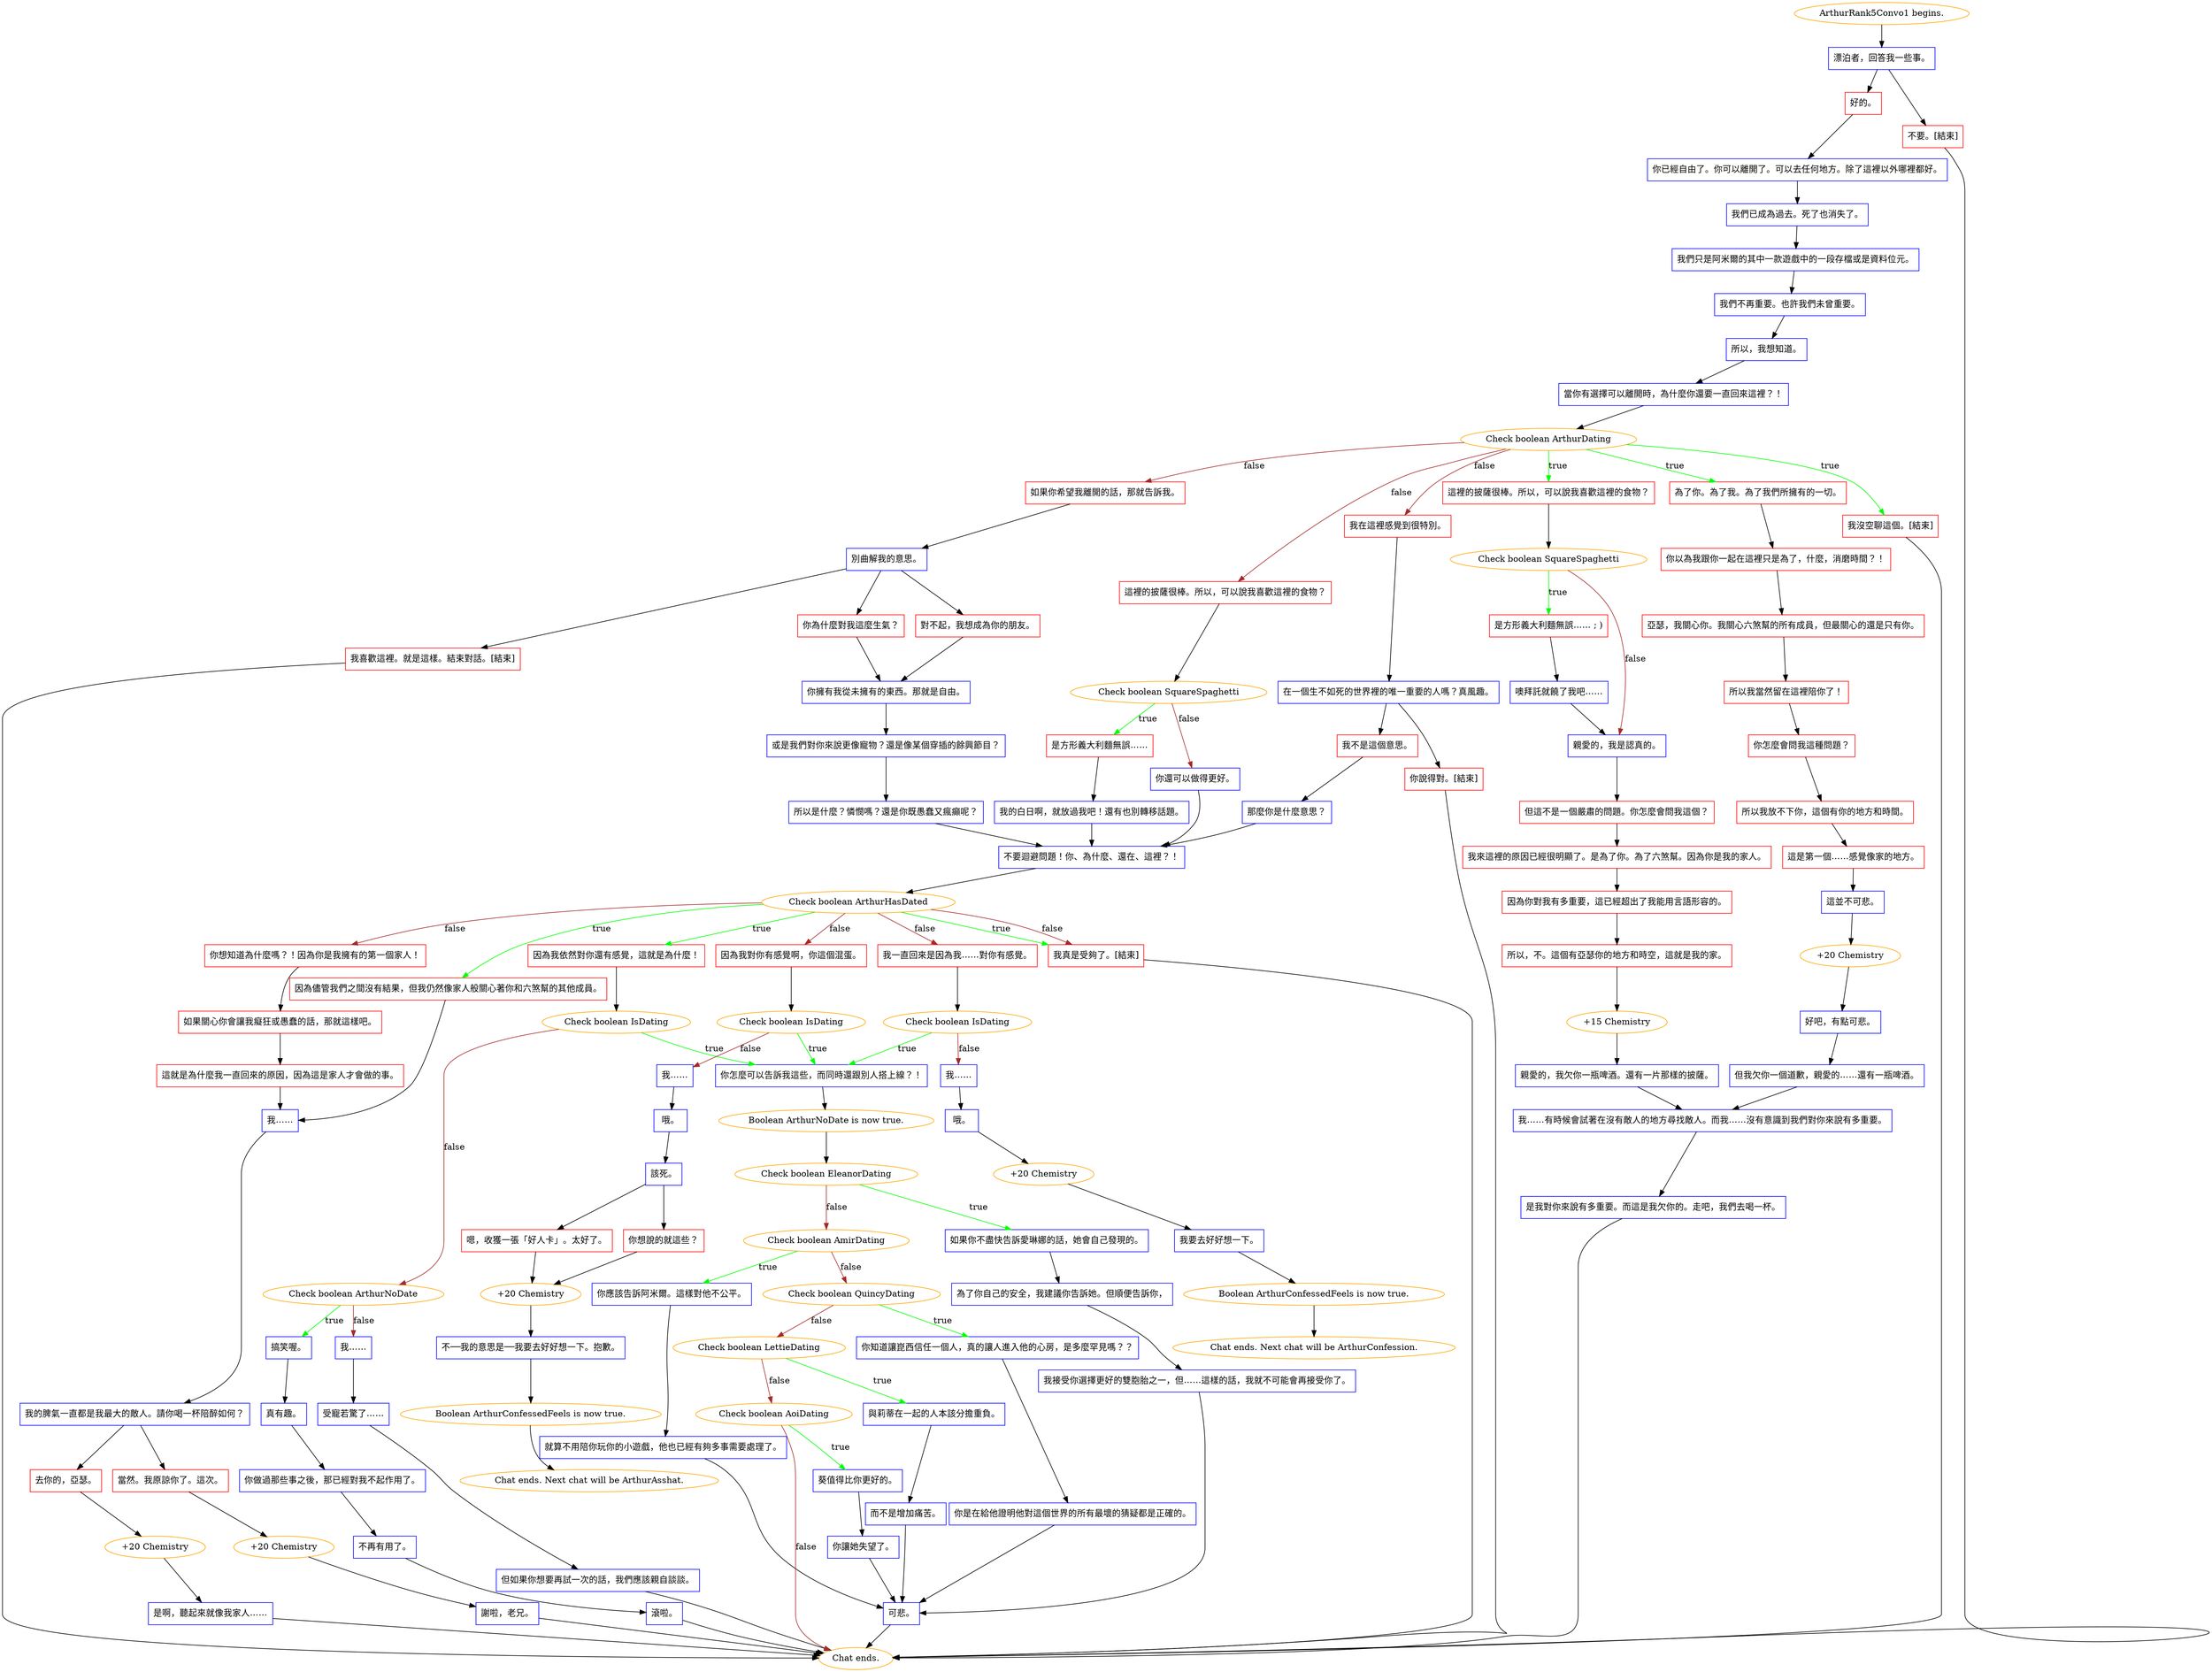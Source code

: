 digraph {
	"ArthurRank5Convo1 begins." [color=orange];
		"ArthurRank5Convo1 begins." -> j1172116496;
	j1172116496 [label="漂泊者，回答我一些事。",shape=box,color=blue];
		j1172116496 -> j2016835228;
		j1172116496 -> j999909405;
	j2016835228 [label="好的。",shape=box,color=red];
		j2016835228 -> j2795877017;
	j999909405 [label="不要。[結束]",shape=box,color=red];
		j999909405 -> "Chat ends.";
	j2795877017 [label="你已經自由了。你可以離開了。可以去任何地方。除了這裡以外哪裡都好。",shape=box,color=blue];
		j2795877017 -> j2122502554;
	"Chat ends." [color=orange];
	j2122502554 [label="我們已成為過去。死了也消失了。",shape=box,color=blue];
		j2122502554 -> j750502893;
	j750502893 [label="我們只是阿米爾的其中一款遊戲中的一段存檔或是資料位元。",shape=box,color=blue];
		j750502893 -> j1595783651;
	j1595783651 [label="我們不再重要。也許我們未曾重要。",shape=box,color=blue];
		j1595783651 -> j3830983876;
	j3830983876 [label="所以，我想知道。",shape=box,color=blue];
		j3830983876 -> j2140988049;
	j2140988049 [label="當你有選擇可以離開時，為什麼你還要一直回來這裡？！",shape=box,color=blue];
		j2140988049 -> j171613394;
	j171613394 [label="Check boolean ArthurDating",color=orange];
		j171613394 -> j4020715802 [label=true,color=green];
		j171613394 -> j1432368254 [label=true,color=green];
		j171613394 -> j1929338602 [label=true,color=green];
		j171613394 -> j1705512506 [label=false,color=brown];
		j171613394 -> j1020746393 [label=false,color=brown];
		j171613394 -> j1401245107 [label=false,color=brown];
	j4020715802 [label="這裡的披薩很棒。所以，可以說我喜歡這裡的食物？",shape=box,color=red];
		j4020715802 -> j2678399235;
	j1432368254 [label="為了你。為了我。為了我們所擁有的一切。",shape=box,color=red];
		j1432368254 -> j1988429111;
	j1929338602 [label="我沒空聊這個。[結束]",shape=box,color=red];
		j1929338602 -> "Chat ends.";
	j1705512506 [label="我在這裡感覺到很特別。",shape=box,color=red];
		j1705512506 -> j342532734;
	j1020746393 [label="這裡的披薩很棒。所以，可以說我喜歡這裡的食物？",shape=box,color=red];
		j1020746393 -> j2637784598;
	j1401245107 [label="如果你希望我離開的話，那就告訴我。",shape=box,color=red];
		j1401245107 -> j2166157783;
	j2678399235 [label="Check boolean SquareSpaghetti",color=orange];
		j2678399235 -> j4115351680 [label=true,color=green];
		j2678399235 -> j4018104652 [label=false,color=brown];
	j1988429111 [label="你以為我跟你一起在這裡只是為了，什麼，消磨時間？！",shape=box,color=red];
		j1988429111 -> j2641260222;
	j342532734 [label="在一個生不如死的世界裡的唯一重要的人嗎？真風趣。",shape=box,color=blue];
		j342532734 -> j2207894796;
		j342532734 -> j1401530020;
	j2637784598 [label="Check boolean SquareSpaghetti",color=orange];
		j2637784598 -> j847530799 [label=true,color=green];
		j2637784598 -> j3076741979 [label=false,color=brown];
	j2166157783 [label="別曲解我的意思。",shape=box,color=blue];
		j2166157783 -> j3983806344;
		j2166157783 -> j1897947720;
		j2166157783 -> j1038602826;
	j4115351680 [label="是方形義大利麵無誤…… ; )",shape=box,color=red];
		j4115351680 -> j2997921267;
	j4018104652 [label="親愛的，我是認真的。",shape=box,color=blue];
		j4018104652 -> j1778710239;
	j2641260222 [label="亞瑟，我關心你。我關心六煞幫的所有成員，但最關心的還是只有你。",shape=box,color=red];
		j2641260222 -> j2329736475;
	j2207894796 [label="我不是這個意思。",shape=box,color=red];
		j2207894796 -> j3037517344;
	j1401530020 [label="你說得對。[結束]",shape=box,color=red];
		j1401530020 -> "Chat ends.";
	j847530799 [label="是方形義大利麵無誤……",shape=box,color=red];
		j847530799 -> j2788037477;
	j3076741979 [label="你還可以做得更好。",shape=box,color=blue];
		j3076741979 -> j2676424696;
	j3983806344 [label="我喜歡這裡。就是這樣。結束對話。[結束]",shape=box,color=red];
		j3983806344 -> "Chat ends.";
	j1897947720 [label="你為什麼對我這麼生氣？",shape=box,color=red];
		j1897947720 -> j39276798;
	j1038602826 [label="對不起，我想成為你的朋友。",shape=box,color=red];
		j1038602826 -> j39276798;
	j2997921267 [label="噢拜託就饒了我吧……",shape=box,color=blue];
		j2997921267 -> j4018104652;
	j1778710239 [label="但這不是一個嚴肅的問題。你怎麼會問我這個？",shape=box,color=red];
		j1778710239 -> j683299263;
	j2329736475 [label="所以我當然留在這裡陪你了！",shape=box,color=red];
		j2329736475 -> j3477770666;
	j3037517344 [label="那麼你是什麼意思？",shape=box,color=blue];
		j3037517344 -> j2676424696;
	j2788037477 [label="我的白日啊，就放過我吧！還有也別轉移話題。",shape=box,color=blue];
		j2788037477 -> j2676424696;
	j2676424696 [label="不要迴避問題！你、為什麼、還在、這裡？！",shape=box,color=blue];
		j2676424696 -> j3958076909;
	j39276798 [label="你擁有我從未擁有的東西。那就是自由。",shape=box,color=blue];
		j39276798 -> j2495045516;
	j683299263 [label="我來這裡的原因已經很明顯了。是為了你。為了六煞幫。因為你是我的家人。",shape=box,color=red];
		j683299263 -> j3008806962;
	j3477770666 [label="你怎麼會問我這種問題？",shape=box,color=red];
		j3477770666 -> j2842238029;
	j3958076909 [label="Check boolean ArthurHasDated",color=orange];
		j3958076909 -> j3930365320 [label=true,color=green];
		j3958076909 -> j1893364255 [label=true,color=green];
		j3958076909 -> j2298030222 [label=true,color=green];
		j3958076909 -> j1202009773 [label=false,color=brown];
		j3958076909 -> j2255951505 [label=false,color=brown];
		j3958076909 -> j44850762 [label=false,color=brown];
		j3958076909 -> j3930365320 [label=false,color=brown];
	j2495045516 [label="或是我們對你來說更像寵物？還是像某個穿插的餘興節目？",shape=box,color=blue];
		j2495045516 -> j4103273884;
	j3008806962 [label="因為你對我有多重要，這已經超出了我能用言語形容的。",shape=box,color=red];
		j3008806962 -> j879434759;
	j2842238029 [label="所以我放不下你，這個有你的地方和時間。",shape=box,color=red];
		j2842238029 -> j2582731572;
	j3930365320 [label="我真是受夠了。[結束]",shape=box,color=red];
		j3930365320 -> "Chat ends.";
	j1893364255 [label="因為儘管我們之間沒有結果，但我仍然像家人般關心著你和六煞幫的其他成員。",shape=box,color=red];
		j1893364255 -> j527664339;
	j2298030222 [label="因為我依然對你還有感覺，這就是為什麼！",shape=box,color=red];
		j2298030222 -> j3975446414;
	j1202009773 [label="因為我對你有感覺啊，你這個混蛋。",shape=box,color=red];
		j1202009773 -> j3037390070;
	j2255951505 [label="我一直回來是因為我……對你有感覺。",shape=box,color=red];
		j2255951505 -> j2267515184;
	j44850762 [label="你想知道為什麼嗎？！因為你是我擁有的第一個家人！",shape=box,color=red];
		j44850762 -> j210998581;
	j4103273884 [label="所以是什麼？憐憫嗎？還是你既愚蠢又瘋癲呢？",shape=box,color=blue];
		j4103273884 -> j2676424696;
	j879434759 [label="所以，不。這個有亞瑟你的地方和時空，這就是我的家。",shape=box,color=red];
		j879434759 -> j1646951897;
	j2582731572 [label="這是第一個……感覺像家的地方。",shape=box,color=red];
		j2582731572 -> j2269877262;
	j527664339 [label="我……",shape=box,color=blue];
		j527664339 -> j329621747;
	j3975446414 [label="Check boolean IsDating",color=orange];
		j3975446414 -> j3039229054 [label=true,color=green];
		j3975446414 -> j1152128881 [label=false,color=brown];
	j3037390070 [label="Check boolean IsDating",color=orange];
		j3037390070 -> j3039229054 [label=true,color=green];
		j3037390070 -> j2374821629 [label=false,color=brown];
	j2267515184 [label="Check boolean IsDating",color=orange];
		j2267515184 -> j3039229054 [label=true,color=green];
		j2267515184 -> j5124136 [label=false,color=brown];
	j210998581 [label="如果關心你會讓我癡狂或愚蠢的話，那就這樣吧。",shape=box,color=red];
		j210998581 -> j2103675274;
	j1646951897 [label="+15 Chemistry",color=orange];
		j1646951897 -> j766667432;
	j2269877262 [label="這並不可悲。",shape=box,color=blue];
		j2269877262 -> j1460319594;
	j329621747 [label="我的脾氣一直都是我最大的敵人。請你喝一杯陪醉如何？",shape=box,color=blue];
		j329621747 -> j1301049512;
		j329621747 -> j1100600094;
	j3039229054 [label="你怎麼可以告訴我這些，而同時還跟別人搭上線？！",shape=box,color=blue];
		j3039229054 -> j1854672327;
	j1152128881 [label="Check boolean ArthurNoDate",color=orange];
		j1152128881 -> j183881880 [label=true,color=green];
		j1152128881 -> j922816307 [label=false,color=brown];
	j2374821629 [label="我……",shape=box,color=blue];
		j2374821629 -> j1658938856;
	j5124136 [label="我……",shape=box,color=blue];
		j5124136 -> j4148379959;
	j2103675274 [label="這就是為什麼我一直回來的原因，因為這是家人才會做的事。",shape=box,color=red];
		j2103675274 -> j527664339;
	j766667432 [label="親愛的，我欠你一瓶啤酒。還有一片那樣的披薩。",shape=box,color=blue];
		j766667432 -> j2132877375;
	j1460319594 [label="+20 Chemistry",color=orange];
		j1460319594 -> j3737925434;
	j1301049512 [label="去你的，亞瑟。",shape=box,color=red];
		j1301049512 -> j1505859710;
	j1100600094 [label="當然。我原諒你了。這次。",shape=box,color=red];
		j1100600094 -> j3873337719;
	j1854672327 [label="Boolean ArthurNoDate is now true.",color=orange];
		j1854672327 -> j3950968979;
	j183881880 [label="搞笑喔。",shape=box,color=blue];
		j183881880 -> j3394875833;
	j922816307 [label="我……",shape=box,color=blue];
		j922816307 -> j788803417;
	j1658938856 [label="哦。",shape=box,color=blue];
		j1658938856 -> j1801138189;
	j4148379959 [label="哦。",shape=box,color=blue];
		j4148379959 -> j1918482692;
	j2132877375 [label="我……有時候會試著在沒有敵人的地方尋找敵人。而我……沒有意識到我們對你來說有多重要。",shape=box,color=blue];
		j2132877375 -> j848542287;
	j3737925434 [label="好吧，有點可悲。",shape=box,color=blue];
		j3737925434 -> j3348209596;
	j1505859710 [label="+20 Chemistry",color=orange];
		j1505859710 -> j1422538480;
	j3873337719 [label="+20 Chemistry",color=orange];
		j3873337719 -> j4016417374;
	j3950968979 [label="Check boolean EleanorDating",color=orange];
		j3950968979 -> j609515093 [label=true,color=green];
		j3950968979 -> j143777444 [label=false,color=brown];
	j3394875833 [label="真有趣。",shape=box,color=blue];
		j3394875833 -> j2119950035;
	j788803417 [label="受寵若驚了……",shape=box,color=blue];
		j788803417 -> j3065662529;
	j1801138189 [label="該死。",shape=box,color=blue];
		j1801138189 -> j389272488;
		j1801138189 -> j1206602181;
	j1918482692 [label="+20 Chemistry",color=orange];
		j1918482692 -> j2483727984;
	j848542287 [label="是我對你來說有多重要。而這是我欠你的。走吧，我們去喝一杯。",shape=box,color=blue];
		j848542287 -> "Chat ends.";
	j3348209596 [label="但我欠你一個道歉，親愛的……還有一瓶啤酒。",shape=box,color=blue];
		j3348209596 -> j2132877375;
	j1422538480 [label="是啊，聽起來就像我家人……",shape=box,color=blue];
		j1422538480 -> "Chat ends.";
	j4016417374 [label="謝啦，老兄。",shape=box,color=blue];
		j4016417374 -> "Chat ends.";
	j609515093 [label="如果你不盡快告訴愛琳娜的話，她會自己發現的。",shape=box,color=blue];
		j609515093 -> j140569447;
	j143777444 [label="Check boolean AmirDating",color=orange];
		j143777444 -> j2151410812 [label=true,color=green];
		j143777444 -> j3817716774 [label=false,color=brown];
	j2119950035 [label="你做過那些事之後，那已經對我不起作用了。",shape=box,color=blue];
		j2119950035 -> j4143409343;
	j3065662529 [label="但如果你想要再試一次的話，我們應該親自談談。",shape=box,color=blue];
		j3065662529 -> "Chat ends.";
	j389272488 [label="嗯，收獲一張「好人卡」。太好了。",shape=box,color=red];
		j389272488 -> j4020485939;
	j1206602181 [label="你想說的就這些？",shape=box,color=red];
		j1206602181 -> j4020485939;
	j2483727984 [label="我要去好好想一下。",shape=box,color=blue];
		j2483727984 -> j2694765404;
	j140569447 [label="為了你自己的安全，我建議你告訴她。但順便告訴你，",shape=box,color=blue];
		j140569447 -> j3842153949;
	j2151410812 [label="你應該告訴阿米爾。這樣對他不公平。",shape=box,color=blue];
		j2151410812 -> j1161201459;
	j3817716774 [label="Check boolean QuincyDating",color=orange];
		j3817716774 -> j3170015924 [label=true,color=green];
		j3817716774 -> j2575432444 [label=false,color=brown];
	j4143409343 [label="不再有用了。",shape=box,color=blue];
		j4143409343 -> j3900345623;
	j4020485939 [label="+20 Chemistry",color=orange];
		j4020485939 -> j3958782024;
	j2694765404 [label="Boolean ArthurConfessedFeels is now true.",color=orange];
		j2694765404 -> "Chat ends. Next chat will be ArthurConfession.";
	j3842153949 [label="我接受你選擇更好的雙胞胎之一，但……這樣的話，我就不可能會再接受你了。",shape=box,color=blue];
		j3842153949 -> j709197075;
	j1161201459 [label="就算不用陪你玩你的小遊戲，他也已經有夠多事需要處理了。",shape=box,color=blue];
		j1161201459 -> j709197075;
	j3170015924 [label="你知道讓崑西信任一個人，真的讓人進入他的心房，是多麼罕見嗎？？",shape=box,color=blue];
		j3170015924 -> j2252733202;
	j2575432444 [label="Check boolean LettieDating",color=orange];
		j2575432444 -> j3649384075 [label=true,color=green];
		j2575432444 -> j2097045387 [label=false,color=brown];
	j3900345623 [label="滾啦。",shape=box,color=blue];
		j3900345623 -> "Chat ends.";
	j3958782024 [label="不──我的意思是──我要去好好想一下。抱歉。",shape=box,color=blue];
		j3958782024 -> j516892496;
	"Chat ends. Next chat will be ArthurConfession." [color=orange];
	j709197075 [label="可悲。",shape=box,color=blue];
		j709197075 -> "Chat ends.";
	j2252733202 [label="你是在給他證明他對這個世界的所有最壞的猜疑都是正確的。",shape=box,color=blue];
		j2252733202 -> j709197075;
	j3649384075 [label="與莉蒂在一起的人本該分擔重負。",shape=box,color=blue];
		j3649384075 -> j1352648344;
	j2097045387 [label="Check boolean AoiDating",color=orange];
		j2097045387 -> j3368147888 [label=true,color=green];
		j2097045387 -> "Chat ends." [label=false,color=brown];
	j516892496 [label="Boolean ArthurConfessedFeels is now true.",color=orange];
		j516892496 -> "Chat ends. Next chat will be ArthurAsshat.";
	j1352648344 [label="而不是增加痛苦。",shape=box,color=blue];
		j1352648344 -> j709197075;
	j3368147888 [label="葵值得比你更好的。",shape=box,color=blue];
		j3368147888 -> j1117514237;
	"Chat ends. Next chat will be ArthurAsshat." [color=orange];
	j1117514237 [label="你讓她失望了。",shape=box,color=blue];
		j1117514237 -> j709197075;
}